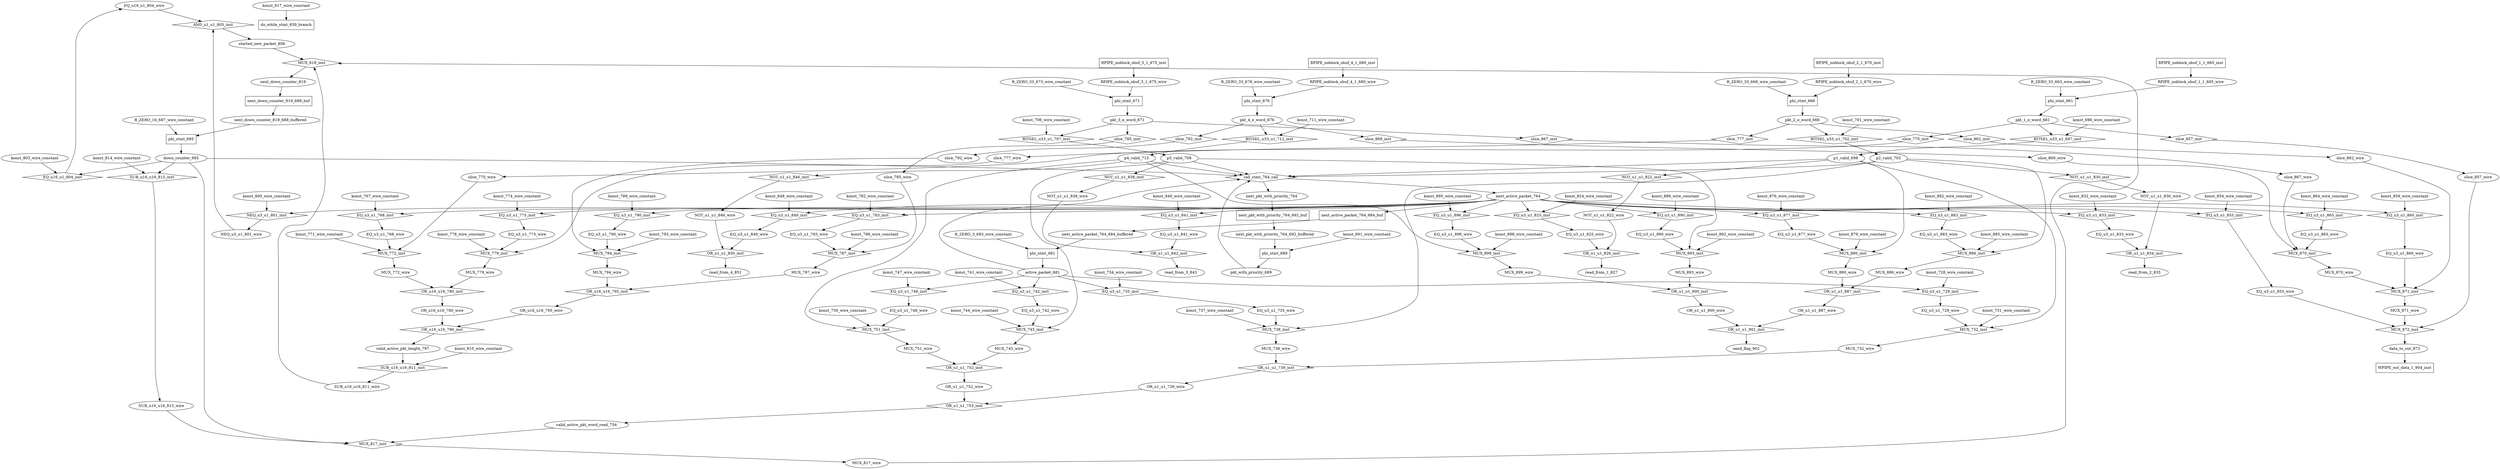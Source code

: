 digraph data_path {
  EQ_u16_u1_804_wire [shape=ellipse];
  EQ_u3_u1_729_wire [shape=ellipse];
  EQ_u3_u1_735_wire [shape=ellipse];
  EQ_u3_u1_742_wire [shape=ellipse];
  EQ_u3_u1_748_wire [shape=ellipse];
  EQ_u3_u1_768_wire [shape=ellipse];
  EQ_u3_u1_775_wire [shape=ellipse];
  EQ_u3_u1_783_wire [shape=ellipse];
  EQ_u3_u1_790_wire [shape=ellipse];
  EQ_u3_u1_825_wire [shape=ellipse];
  EQ_u3_u1_833_wire [shape=ellipse];
  EQ_u3_u1_841_wire [shape=ellipse];
  EQ_u3_u1_849_wire [shape=ellipse];
  EQ_u3_u1_855_wire [shape=ellipse];
  EQ_u3_u1_860_wire [shape=ellipse];
  EQ_u3_u1_865_wire [shape=ellipse];
  EQ_u3_u1_877_wire [shape=ellipse];
  EQ_u3_u1_883_wire [shape=ellipse];
  EQ_u3_u1_890_wire [shape=ellipse];
  EQ_u3_u1_896_wire [shape=ellipse];
  MUX_732_wire [shape=ellipse];
  MUX_738_wire [shape=ellipse];
  MUX_745_wire [shape=ellipse];
  MUX_751_wire [shape=ellipse];
  MUX_772_wire [shape=ellipse];
  MUX_779_wire [shape=ellipse];
  MUX_787_wire [shape=ellipse];
  MUX_794_wire [shape=ellipse];
  MUX_817_wire [shape=ellipse];
  MUX_870_wire [shape=ellipse];
  MUX_871_wire [shape=ellipse];
  MUX_880_wire [shape=ellipse];
  MUX_886_wire [shape=ellipse];
  MUX_893_wire [shape=ellipse];
  MUX_899_wire [shape=ellipse];
  NEQ_u3_u1_801_wire [shape=ellipse];
  NOT_u1_u1_822_wire [shape=ellipse];
  NOT_u1_u1_830_wire [shape=ellipse];
  NOT_u1_u1_838_wire [shape=ellipse];
  NOT_u1_u1_846_wire [shape=ellipse];
  OR_u16_u16_780_wire [shape=ellipse];
  OR_u16_u16_795_wire [shape=ellipse];
  OR_u1_u1_739_wire [shape=ellipse];
  OR_u1_u1_752_wire [shape=ellipse];
  OR_u1_u1_887_wire [shape=ellipse];
  OR_u1_u1_900_wire [shape=ellipse];
  RPIPE_noblock_obuf_1_1_665_wire [shape=ellipse];
  RPIPE_noblock_obuf_2_1_670_wire [shape=ellipse];
  RPIPE_noblock_obuf_3_1_675_wire [shape=ellipse];
  RPIPE_noblock_obuf_4_1_680_wire [shape=ellipse];
  R_ZERO_16_687_wire_constant [shape=ellipse];
  R_ZERO_33_663_wire_constant [shape=ellipse];
  R_ZERO_33_668_wire_constant [shape=ellipse];
  R_ZERO_33_673_wire_constant [shape=ellipse];
  R_ZERO_33_678_wire_constant [shape=ellipse];
  R_ZERO_3_683_wire_constant [shape=ellipse];
  SUB_u16_u16_811_wire [shape=ellipse];
  SUB_u16_u16_815_wire [shape=ellipse];
  active_packet_681 [shape=ellipse];
  data_to_out_873 [shape=ellipse];
  down_counter_685 [shape=ellipse];
  konst_691_wire_constant [shape=ellipse];
  konst_696_wire_constant [shape=ellipse];
  konst_701_wire_constant [shape=ellipse];
  konst_706_wire_constant [shape=ellipse];
  konst_711_wire_constant [shape=ellipse];
  konst_728_wire_constant [shape=ellipse];
  konst_731_wire_constant [shape=ellipse];
  konst_734_wire_constant [shape=ellipse];
  konst_737_wire_constant [shape=ellipse];
  konst_741_wire_constant [shape=ellipse];
  konst_744_wire_constant [shape=ellipse];
  konst_747_wire_constant [shape=ellipse];
  konst_750_wire_constant [shape=ellipse];
  konst_767_wire_constant [shape=ellipse];
  konst_771_wire_constant [shape=ellipse];
  konst_774_wire_constant [shape=ellipse];
  konst_778_wire_constant [shape=ellipse];
  konst_782_wire_constant [shape=ellipse];
  konst_786_wire_constant [shape=ellipse];
  konst_789_wire_constant [shape=ellipse];
  konst_793_wire_constant [shape=ellipse];
  konst_800_wire_constant [shape=ellipse];
  konst_803_wire_constant [shape=ellipse];
  konst_810_wire_constant [shape=ellipse];
  konst_814_wire_constant [shape=ellipse];
  konst_824_wire_constant [shape=ellipse];
  konst_832_wire_constant [shape=ellipse];
  konst_840_wire_constant [shape=ellipse];
  konst_848_wire_constant [shape=ellipse];
  konst_854_wire_constant [shape=ellipse];
  konst_859_wire_constant [shape=ellipse];
  konst_864_wire_constant [shape=ellipse];
  konst_876_wire_constant [shape=ellipse];
  konst_879_wire_constant [shape=ellipse];
  konst_882_wire_constant [shape=ellipse];
  konst_885_wire_constant [shape=ellipse];
  konst_889_wire_constant [shape=ellipse];
  konst_892_wire_constant [shape=ellipse];
  konst_895_wire_constant [shape=ellipse];
  konst_898_wire_constant [shape=ellipse];
  konst_917_wire_constant [shape=ellipse];
  next_active_packet_764 [shape=ellipse];
  next_active_packet_764_684_buffered [shape=ellipse];
  next_down_counter_819 [shape=ellipse];
  next_down_counter_819_688_buffered [shape=ellipse];
  next_pkt_with_priority_764 [shape=ellipse];
  next_pkt_with_priority_764_692_buffered [shape=ellipse];
  p1_valid_698 [shape=ellipse];
  p2_valid_703 [shape=ellipse];
  p3_valid_708 [shape=ellipse];
  p4_valid_713 [shape=ellipse];
  pkt_1_e_word_661 [shape=ellipse];
  pkt_2_e_word_666 [shape=ellipse];
  pkt_3_e_word_671 [shape=ellipse];
  pkt_4_e_word_676 [shape=ellipse];
  pkt_with_priority_689 [shape=ellipse];
  read_from_1_827 [shape=ellipse];
  read_from_2_835 [shape=ellipse];
  read_from_3_843 [shape=ellipse];
  read_from_4_851 [shape=ellipse];
  send_flag_902 [shape=ellipse];
  slice_770_wire [shape=ellipse];
  slice_777_wire [shape=ellipse];
  slice_785_wire [shape=ellipse];
  slice_792_wire [shape=ellipse];
  slice_857_wire [shape=ellipse];
  slice_862_wire [shape=ellipse];
  slice_867_wire [shape=ellipse];
  slice_869_wire [shape=ellipse];
  started_new_packet_806 [shape=ellipse];
  valid_active_pkt_length_797 [shape=ellipse];
  valid_active_pkt_word_read_754 [shape=ellipse];
  AND_u1_u1_805_inst [shape=diamond];
NEQ_u3_u1_801_wire  -> AND_u1_u1_805_inst;
EQ_u16_u1_804_wire  -> AND_u1_u1_805_inst;
AND_u1_u1_805_inst -> started_new_packet_806;
  BITSEL_u33_u1_697_inst [shape=diamond];
pkt_1_e_word_661  -> BITSEL_u33_u1_697_inst;
konst_696_wire_constant  -> BITSEL_u33_u1_697_inst;
BITSEL_u33_u1_697_inst -> p1_valid_698;
  BITSEL_u33_u1_702_inst [shape=diamond];
pkt_2_e_word_666  -> BITSEL_u33_u1_702_inst;
konst_701_wire_constant  -> BITSEL_u33_u1_702_inst;
BITSEL_u33_u1_702_inst -> p2_valid_703;
  BITSEL_u33_u1_707_inst [shape=diamond];
pkt_3_e_word_671  -> BITSEL_u33_u1_707_inst;
konst_706_wire_constant  -> BITSEL_u33_u1_707_inst;
BITSEL_u33_u1_707_inst -> p3_valid_708;
  BITSEL_u33_u1_712_inst [shape=diamond];
pkt_4_e_word_676  -> BITSEL_u33_u1_712_inst;
konst_711_wire_constant  -> BITSEL_u33_u1_712_inst;
BITSEL_u33_u1_712_inst -> p4_valid_713;
  EQ_u16_u1_804_inst [shape=diamond];
down_counter_685  -> EQ_u16_u1_804_inst;
konst_803_wire_constant  -> EQ_u16_u1_804_inst;
EQ_u16_u1_804_inst -> EQ_u16_u1_804_wire;
  EQ_u3_u1_729_inst [shape=diamond];
active_packet_681  -> EQ_u3_u1_729_inst;
konst_728_wire_constant  -> EQ_u3_u1_729_inst;
EQ_u3_u1_729_inst -> EQ_u3_u1_729_wire;
  EQ_u3_u1_735_inst [shape=diamond];
active_packet_681  -> EQ_u3_u1_735_inst;
konst_734_wire_constant  -> EQ_u3_u1_735_inst;
EQ_u3_u1_735_inst -> EQ_u3_u1_735_wire;
  EQ_u3_u1_742_inst [shape=diamond];
active_packet_681  -> EQ_u3_u1_742_inst;
konst_741_wire_constant  -> EQ_u3_u1_742_inst;
EQ_u3_u1_742_inst -> EQ_u3_u1_742_wire;
  EQ_u3_u1_748_inst [shape=diamond];
active_packet_681  -> EQ_u3_u1_748_inst;
konst_747_wire_constant  -> EQ_u3_u1_748_inst;
EQ_u3_u1_748_inst -> EQ_u3_u1_748_wire;
  EQ_u3_u1_768_inst [shape=diamond];
next_active_packet_764  -> EQ_u3_u1_768_inst;
konst_767_wire_constant  -> EQ_u3_u1_768_inst;
EQ_u3_u1_768_inst -> EQ_u3_u1_768_wire;
  EQ_u3_u1_775_inst [shape=diamond];
next_active_packet_764  -> EQ_u3_u1_775_inst;
konst_774_wire_constant  -> EQ_u3_u1_775_inst;
EQ_u3_u1_775_inst -> EQ_u3_u1_775_wire;
  EQ_u3_u1_783_inst [shape=diamond];
next_active_packet_764  -> EQ_u3_u1_783_inst;
konst_782_wire_constant  -> EQ_u3_u1_783_inst;
EQ_u3_u1_783_inst -> EQ_u3_u1_783_wire;
  EQ_u3_u1_790_inst [shape=diamond];
next_active_packet_764  -> EQ_u3_u1_790_inst;
konst_789_wire_constant  -> EQ_u3_u1_790_inst;
EQ_u3_u1_790_inst -> EQ_u3_u1_790_wire;
  EQ_u3_u1_825_inst [shape=diamond];
next_active_packet_764  -> EQ_u3_u1_825_inst;
konst_824_wire_constant  -> EQ_u3_u1_825_inst;
EQ_u3_u1_825_inst -> EQ_u3_u1_825_wire;
  EQ_u3_u1_833_inst [shape=diamond];
next_active_packet_764  -> EQ_u3_u1_833_inst;
konst_832_wire_constant  -> EQ_u3_u1_833_inst;
EQ_u3_u1_833_inst -> EQ_u3_u1_833_wire;
  EQ_u3_u1_841_inst [shape=diamond];
next_active_packet_764  -> EQ_u3_u1_841_inst;
konst_840_wire_constant  -> EQ_u3_u1_841_inst;
EQ_u3_u1_841_inst -> EQ_u3_u1_841_wire;
  EQ_u3_u1_849_inst [shape=diamond];
next_active_packet_764  -> EQ_u3_u1_849_inst;
konst_848_wire_constant  -> EQ_u3_u1_849_inst;
EQ_u3_u1_849_inst -> EQ_u3_u1_849_wire;
  EQ_u3_u1_855_inst [shape=diamond];
next_active_packet_764  -> EQ_u3_u1_855_inst;
konst_854_wire_constant  -> EQ_u3_u1_855_inst;
EQ_u3_u1_855_inst -> EQ_u3_u1_855_wire;
  EQ_u3_u1_860_inst [shape=diamond];
next_active_packet_764  -> EQ_u3_u1_860_inst;
konst_859_wire_constant  -> EQ_u3_u1_860_inst;
EQ_u3_u1_860_inst -> EQ_u3_u1_860_wire;
  EQ_u3_u1_865_inst [shape=diamond];
next_active_packet_764  -> EQ_u3_u1_865_inst;
konst_864_wire_constant  -> EQ_u3_u1_865_inst;
EQ_u3_u1_865_inst -> EQ_u3_u1_865_wire;
  EQ_u3_u1_877_inst [shape=diamond];
next_active_packet_764  -> EQ_u3_u1_877_inst;
konst_876_wire_constant  -> EQ_u3_u1_877_inst;
EQ_u3_u1_877_inst -> EQ_u3_u1_877_wire;
  EQ_u3_u1_883_inst [shape=diamond];
next_active_packet_764  -> EQ_u3_u1_883_inst;
konst_882_wire_constant  -> EQ_u3_u1_883_inst;
EQ_u3_u1_883_inst -> EQ_u3_u1_883_wire;
  EQ_u3_u1_890_inst [shape=diamond];
next_active_packet_764  -> EQ_u3_u1_890_inst;
konst_889_wire_constant  -> EQ_u3_u1_890_inst;
EQ_u3_u1_890_inst -> EQ_u3_u1_890_wire;
  EQ_u3_u1_896_inst [shape=diamond];
next_active_packet_764  -> EQ_u3_u1_896_inst;
konst_895_wire_constant  -> EQ_u3_u1_896_inst;
EQ_u3_u1_896_inst -> EQ_u3_u1_896_wire;
  MUX_732_inst [shape=diamond];
EQ_u3_u1_729_wire  -> MUX_732_inst;
p1_valid_698  -> MUX_732_inst;
konst_731_wire_constant  -> MUX_732_inst;
MUX_732_inst -> MUX_732_wire;
  MUX_738_inst [shape=diamond];
EQ_u3_u1_735_wire  -> MUX_738_inst;
p2_valid_703  -> MUX_738_inst;
konst_737_wire_constant  -> MUX_738_inst;
MUX_738_inst -> MUX_738_wire;
  MUX_745_inst [shape=diamond];
EQ_u3_u1_742_wire  -> MUX_745_inst;
p3_valid_708  -> MUX_745_inst;
konst_744_wire_constant  -> MUX_745_inst;
MUX_745_inst -> MUX_745_wire;
  MUX_751_inst [shape=diamond];
EQ_u3_u1_748_wire  -> MUX_751_inst;
p4_valid_713  -> MUX_751_inst;
konst_750_wire_constant  -> MUX_751_inst;
MUX_751_inst -> MUX_751_wire;
  MUX_772_inst [shape=diamond];
EQ_u3_u1_768_wire  -> MUX_772_inst;
slice_770_wire  -> MUX_772_inst;
konst_771_wire_constant  -> MUX_772_inst;
MUX_772_inst -> MUX_772_wire;
  MUX_779_inst [shape=diamond];
EQ_u3_u1_775_wire  -> MUX_779_inst;
slice_777_wire  -> MUX_779_inst;
konst_778_wire_constant  -> MUX_779_inst;
MUX_779_inst -> MUX_779_wire;
  MUX_787_inst [shape=diamond];
EQ_u3_u1_783_wire  -> MUX_787_inst;
slice_785_wire  -> MUX_787_inst;
konst_786_wire_constant  -> MUX_787_inst;
MUX_787_inst -> MUX_787_wire;
  MUX_794_inst [shape=diamond];
EQ_u3_u1_790_wire  -> MUX_794_inst;
slice_792_wire  -> MUX_794_inst;
konst_793_wire_constant  -> MUX_794_inst;
MUX_794_inst -> MUX_794_wire;
  MUX_817_inst [shape=diamond];
valid_active_pkt_word_read_754  -> MUX_817_inst;
SUB_u16_u16_815_wire  -> MUX_817_inst;
down_counter_685  -> MUX_817_inst;
MUX_817_inst -> MUX_817_wire;
  MUX_818_inst [shape=diamond];
started_new_packet_806  -> MUX_818_inst;
SUB_u16_u16_811_wire  -> MUX_818_inst;
MUX_817_wire  -> MUX_818_inst;
MUX_818_inst -> next_down_counter_819;
  MUX_870_inst [shape=diamond];
EQ_u3_u1_865_wire  -> MUX_870_inst;
slice_867_wire  -> MUX_870_inst;
slice_869_wire  -> MUX_870_inst;
MUX_870_inst -> MUX_870_wire;
  MUX_871_inst [shape=diamond];
EQ_u3_u1_860_wire  -> MUX_871_inst;
slice_862_wire  -> MUX_871_inst;
MUX_870_wire  -> MUX_871_inst;
MUX_871_inst -> MUX_871_wire;
  MUX_872_inst [shape=diamond];
EQ_u3_u1_855_wire  -> MUX_872_inst;
slice_857_wire  -> MUX_872_inst;
MUX_871_wire  -> MUX_872_inst;
MUX_872_inst -> data_to_out_873;
  MUX_880_inst [shape=diamond];
EQ_u3_u1_877_wire  -> MUX_880_inst;
p1_valid_698  -> MUX_880_inst;
konst_879_wire_constant  -> MUX_880_inst;
MUX_880_inst -> MUX_880_wire;
  MUX_886_inst [shape=diamond];
EQ_u3_u1_883_wire  -> MUX_886_inst;
p2_valid_703  -> MUX_886_inst;
konst_885_wire_constant  -> MUX_886_inst;
MUX_886_inst -> MUX_886_wire;
  MUX_893_inst [shape=diamond];
EQ_u3_u1_890_wire  -> MUX_893_inst;
p3_valid_708  -> MUX_893_inst;
konst_892_wire_constant  -> MUX_893_inst;
MUX_893_inst -> MUX_893_wire;
  MUX_899_inst [shape=diamond];
EQ_u3_u1_896_wire  -> MUX_899_inst;
p4_valid_713  -> MUX_899_inst;
konst_898_wire_constant  -> MUX_899_inst;
MUX_899_inst -> MUX_899_wire;
  NEQ_u3_u1_801_inst [shape=diamond];
next_active_packet_764  -> NEQ_u3_u1_801_inst;
konst_800_wire_constant  -> NEQ_u3_u1_801_inst;
NEQ_u3_u1_801_inst -> NEQ_u3_u1_801_wire;
  NOT_u1_u1_822_inst [shape=diamond];
p1_valid_698  -> NOT_u1_u1_822_inst;
NOT_u1_u1_822_inst -> NOT_u1_u1_822_wire;
  NOT_u1_u1_830_inst [shape=diamond];
p2_valid_703  -> NOT_u1_u1_830_inst;
NOT_u1_u1_830_inst -> NOT_u1_u1_830_wire;
  NOT_u1_u1_838_inst [shape=diamond];
p3_valid_708  -> NOT_u1_u1_838_inst;
NOT_u1_u1_838_inst -> NOT_u1_u1_838_wire;
  NOT_u1_u1_846_inst [shape=diamond];
p4_valid_713  -> NOT_u1_u1_846_inst;
NOT_u1_u1_846_inst -> NOT_u1_u1_846_wire;
  OR_u16_u16_780_inst [shape=diamond];
MUX_772_wire  -> OR_u16_u16_780_inst;
MUX_779_wire  -> OR_u16_u16_780_inst;
OR_u16_u16_780_inst -> OR_u16_u16_780_wire;
  OR_u16_u16_795_inst [shape=diamond];
MUX_787_wire  -> OR_u16_u16_795_inst;
MUX_794_wire  -> OR_u16_u16_795_inst;
OR_u16_u16_795_inst -> OR_u16_u16_795_wire;
  OR_u16_u16_796_inst [shape=diamond];
OR_u16_u16_780_wire  -> OR_u16_u16_796_inst;
OR_u16_u16_795_wire  -> OR_u16_u16_796_inst;
OR_u16_u16_796_inst -> valid_active_pkt_length_797;
  OR_u1_u1_739_inst [shape=diamond];
MUX_732_wire  -> OR_u1_u1_739_inst;
MUX_738_wire  -> OR_u1_u1_739_inst;
OR_u1_u1_739_inst -> OR_u1_u1_739_wire;
  OR_u1_u1_752_inst [shape=diamond];
MUX_745_wire  -> OR_u1_u1_752_inst;
MUX_751_wire  -> OR_u1_u1_752_inst;
OR_u1_u1_752_inst -> OR_u1_u1_752_wire;
  OR_u1_u1_753_inst [shape=diamond];
OR_u1_u1_739_wire  -> OR_u1_u1_753_inst;
OR_u1_u1_752_wire  -> OR_u1_u1_753_inst;
OR_u1_u1_753_inst -> valid_active_pkt_word_read_754;
  OR_u1_u1_826_inst [shape=diamond];
NOT_u1_u1_822_wire  -> OR_u1_u1_826_inst;
EQ_u3_u1_825_wire  -> OR_u1_u1_826_inst;
OR_u1_u1_826_inst -> read_from_1_827;
  OR_u1_u1_834_inst [shape=diamond];
NOT_u1_u1_830_wire  -> OR_u1_u1_834_inst;
EQ_u3_u1_833_wire  -> OR_u1_u1_834_inst;
OR_u1_u1_834_inst -> read_from_2_835;
  OR_u1_u1_842_inst [shape=diamond];
NOT_u1_u1_838_wire  -> OR_u1_u1_842_inst;
EQ_u3_u1_841_wire  -> OR_u1_u1_842_inst;
OR_u1_u1_842_inst -> read_from_3_843;
  OR_u1_u1_850_inst [shape=diamond];
NOT_u1_u1_846_wire  -> OR_u1_u1_850_inst;
EQ_u3_u1_849_wire  -> OR_u1_u1_850_inst;
OR_u1_u1_850_inst -> read_from_4_851;
  OR_u1_u1_887_inst [shape=diamond];
MUX_880_wire  -> OR_u1_u1_887_inst;
MUX_886_wire  -> OR_u1_u1_887_inst;
OR_u1_u1_887_inst -> OR_u1_u1_887_wire;
  OR_u1_u1_900_inst [shape=diamond];
MUX_893_wire  -> OR_u1_u1_900_inst;
MUX_899_wire  -> OR_u1_u1_900_inst;
OR_u1_u1_900_inst -> OR_u1_u1_900_wire;
  OR_u1_u1_901_inst [shape=diamond];
OR_u1_u1_887_wire  -> OR_u1_u1_901_inst;
OR_u1_u1_900_wire  -> OR_u1_u1_901_inst;
OR_u1_u1_901_inst -> send_flag_902;
  RPIPE_noblock_obuf_1_1_665_inst [shape=rectangle];
RPIPE_noblock_obuf_1_1_665_inst -> RPIPE_noblock_obuf_1_1_665_wire;
  RPIPE_noblock_obuf_2_1_670_inst [shape=rectangle];
RPIPE_noblock_obuf_2_1_670_inst -> RPIPE_noblock_obuf_2_1_670_wire;
  RPIPE_noblock_obuf_3_1_675_inst [shape=rectangle];
RPIPE_noblock_obuf_3_1_675_inst -> RPIPE_noblock_obuf_3_1_675_wire;
  RPIPE_noblock_obuf_4_1_680_inst [shape=rectangle];
RPIPE_noblock_obuf_4_1_680_inst -> RPIPE_noblock_obuf_4_1_680_wire;
  SUB_u16_u16_811_inst [shape=diamond];
valid_active_pkt_length_797  -> SUB_u16_u16_811_inst;
konst_810_wire_constant  -> SUB_u16_u16_811_inst;
SUB_u16_u16_811_inst -> SUB_u16_u16_811_wire;
  SUB_u16_u16_815_inst [shape=diamond];
down_counter_685  -> SUB_u16_u16_815_inst;
konst_814_wire_constant  -> SUB_u16_u16_815_inst;
SUB_u16_u16_815_inst -> SUB_u16_u16_815_wire;
  WPIPE_out_data_1_904_inst [shape=rectangle];
data_to_out_873  -> WPIPE_out_data_1_904_inst;
  call_stmt_764_call [shape=diamond];
down_counter_685  -> call_stmt_764_call;
active_packet_681  -> call_stmt_764_call;
pkt_with_priority_689  -> call_stmt_764_call;
p1_valid_698  -> call_stmt_764_call;
p2_valid_703  -> call_stmt_764_call;
p3_valid_708  -> call_stmt_764_call;
p4_valid_713  -> call_stmt_764_call;
call_stmt_764_call -> next_active_packet_764;
call_stmt_764_call -> next_pkt_with_priority_764;
  do_while_stmt_659_branch [shape=rectangle];
konst_917_wire_constant  -> do_while_stmt_659_branch;
  next_active_packet_764_684_buf [shape=rectangle];
next_active_packet_764  -> next_active_packet_764_684_buf;
next_active_packet_764_684_buf -> next_active_packet_764_684_buffered;
  next_down_counter_819_688_buf [shape=rectangle];
next_down_counter_819  -> next_down_counter_819_688_buf;
next_down_counter_819_688_buf -> next_down_counter_819_688_buffered;
  next_pkt_with_priority_764_692_buf [shape=rectangle];
next_pkt_with_priority_764  -> next_pkt_with_priority_764_692_buf;
next_pkt_with_priority_764_692_buf -> next_pkt_with_priority_764_692_buffered;
  phi_stmt_661 [shape=rectangle];
R_ZERO_33_663_wire_constant  -> phi_stmt_661;
RPIPE_noblock_obuf_1_1_665_wire  -> phi_stmt_661;
phi_stmt_661 -> pkt_1_e_word_661;
  phi_stmt_666 [shape=rectangle];
R_ZERO_33_668_wire_constant  -> phi_stmt_666;
RPIPE_noblock_obuf_2_1_670_wire  -> phi_stmt_666;
phi_stmt_666 -> pkt_2_e_word_666;
  phi_stmt_671 [shape=rectangle];
R_ZERO_33_673_wire_constant  -> phi_stmt_671;
RPIPE_noblock_obuf_3_1_675_wire  -> phi_stmt_671;
phi_stmt_671 -> pkt_3_e_word_671;
  phi_stmt_676 [shape=rectangle];
R_ZERO_33_678_wire_constant  -> phi_stmt_676;
RPIPE_noblock_obuf_4_1_680_wire  -> phi_stmt_676;
phi_stmt_676 -> pkt_4_e_word_676;
  phi_stmt_681 [shape=rectangle];
R_ZERO_3_683_wire_constant  -> phi_stmt_681;
next_active_packet_764_684_buffered  -> phi_stmt_681;
phi_stmt_681 -> active_packet_681;
  phi_stmt_685 [shape=rectangle];
R_ZERO_16_687_wire_constant  -> phi_stmt_685;
next_down_counter_819_688_buffered  -> phi_stmt_685;
phi_stmt_685 -> down_counter_685;
  phi_stmt_689 [shape=rectangle];
konst_691_wire_constant  -> phi_stmt_689;
next_pkt_with_priority_764_692_buffered  -> phi_stmt_689;
phi_stmt_689 -> pkt_with_priority_689;
  slice_770_inst [shape=diamond];
pkt_1_e_word_661  -> slice_770_inst;
slice_770_inst -> slice_770_wire;
  slice_777_inst [shape=diamond];
pkt_2_e_word_666  -> slice_777_inst;
slice_777_inst -> slice_777_wire;
  slice_785_inst [shape=diamond];
pkt_3_e_word_671  -> slice_785_inst;
slice_785_inst -> slice_785_wire;
  slice_792_inst [shape=diamond];
pkt_4_e_word_676  -> slice_792_inst;
slice_792_inst -> slice_792_wire;
  slice_857_inst [shape=diamond];
pkt_1_e_word_661  -> slice_857_inst;
slice_857_inst -> slice_857_wire;
  slice_862_inst [shape=diamond];
pkt_2_e_word_666  -> slice_862_inst;
slice_862_inst -> slice_862_wire;
  slice_867_inst [shape=diamond];
pkt_3_e_word_671  -> slice_867_inst;
slice_867_inst -> slice_867_wire;
  slice_869_inst [shape=diamond];
pkt_4_e_word_676  -> slice_869_inst;
slice_869_inst -> slice_869_wire;
}
